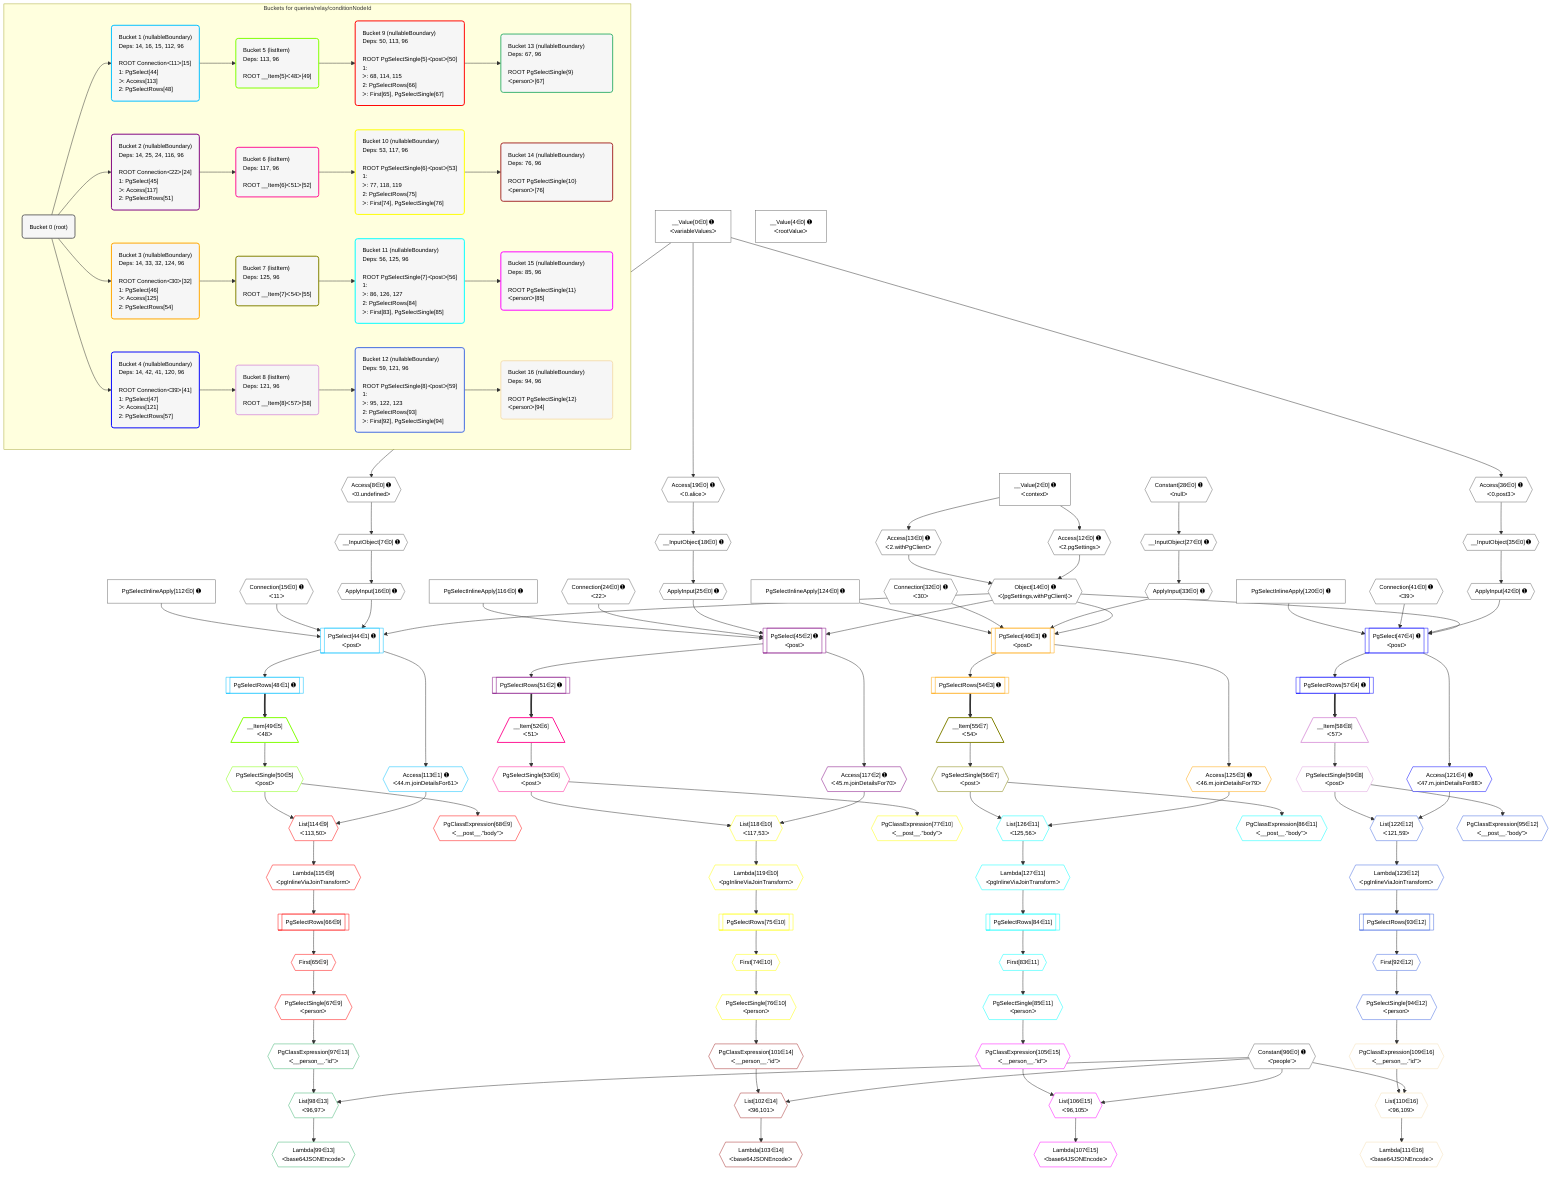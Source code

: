 %%{init: {'themeVariables': { 'fontSize': '12px'}}}%%
graph TD
    classDef path fill:#eee,stroke:#000,color:#000
    classDef plan fill:#fff,stroke-width:1px,color:#000
    classDef itemplan fill:#fff,stroke-width:2px,color:#000
    classDef unbatchedplan fill:#dff,stroke-width:1px,color:#000
    classDef sideeffectplan fill:#fcc,stroke-width:2px,color:#000
    classDef bucket fill:#f6f6f6,color:#000,stroke-width:2px,text-align:left

    subgraph "Buckets for queries/relay/conditionNodeId"
    Bucket0("Bucket 0 (root)"):::bucket
    Bucket1("Bucket 1 (nullableBoundary)<br />Deps: 14, 16, 15, 112, 96<br /><br />ROOT Connectionᐸ11ᐳ[15]<br />1: PgSelect[44]<br />ᐳ: Access[113]<br />2: PgSelectRows[48]"):::bucket
    Bucket2("Bucket 2 (nullableBoundary)<br />Deps: 14, 25, 24, 116, 96<br /><br />ROOT Connectionᐸ22ᐳ[24]<br />1: PgSelect[45]<br />ᐳ: Access[117]<br />2: PgSelectRows[51]"):::bucket
    Bucket3("Bucket 3 (nullableBoundary)<br />Deps: 14, 33, 32, 124, 96<br /><br />ROOT Connectionᐸ30ᐳ[32]<br />1: PgSelect[46]<br />ᐳ: Access[125]<br />2: PgSelectRows[54]"):::bucket
    Bucket4("Bucket 4 (nullableBoundary)<br />Deps: 14, 42, 41, 120, 96<br /><br />ROOT Connectionᐸ39ᐳ[41]<br />1: PgSelect[47]<br />ᐳ: Access[121]<br />2: PgSelectRows[57]"):::bucket
    Bucket5("Bucket 5 (listItem)<br />Deps: 113, 96<br /><br />ROOT __Item{5}ᐸ48ᐳ[49]"):::bucket
    Bucket6("Bucket 6 (listItem)<br />Deps: 117, 96<br /><br />ROOT __Item{6}ᐸ51ᐳ[52]"):::bucket
    Bucket7("Bucket 7 (listItem)<br />Deps: 125, 96<br /><br />ROOT __Item{7}ᐸ54ᐳ[55]"):::bucket
    Bucket8("Bucket 8 (listItem)<br />Deps: 121, 96<br /><br />ROOT __Item{8}ᐸ57ᐳ[58]"):::bucket
    Bucket9("Bucket 9 (nullableBoundary)<br />Deps: 50, 113, 96<br /><br />ROOT PgSelectSingle{5}ᐸpostᐳ[50]<br />1: <br />ᐳ: 68, 114, 115<br />2: PgSelectRows[66]<br />ᐳ: First[65], PgSelectSingle[67]"):::bucket
    Bucket10("Bucket 10 (nullableBoundary)<br />Deps: 53, 117, 96<br /><br />ROOT PgSelectSingle{6}ᐸpostᐳ[53]<br />1: <br />ᐳ: 77, 118, 119<br />2: PgSelectRows[75]<br />ᐳ: First[74], PgSelectSingle[76]"):::bucket
    Bucket11("Bucket 11 (nullableBoundary)<br />Deps: 56, 125, 96<br /><br />ROOT PgSelectSingle{7}ᐸpostᐳ[56]<br />1: <br />ᐳ: 86, 126, 127<br />2: PgSelectRows[84]<br />ᐳ: First[83], PgSelectSingle[85]"):::bucket
    Bucket12("Bucket 12 (nullableBoundary)<br />Deps: 59, 121, 96<br /><br />ROOT PgSelectSingle{8}ᐸpostᐳ[59]<br />1: <br />ᐳ: 95, 122, 123<br />2: PgSelectRows[93]<br />ᐳ: First[92], PgSelectSingle[94]"):::bucket
    Bucket13("Bucket 13 (nullableBoundary)<br />Deps: 67, 96<br /><br />ROOT PgSelectSingle{9}ᐸpersonᐳ[67]"):::bucket
    Bucket14("Bucket 14 (nullableBoundary)<br />Deps: 76, 96<br /><br />ROOT PgSelectSingle{10}ᐸpersonᐳ[76]"):::bucket
    Bucket15("Bucket 15 (nullableBoundary)<br />Deps: 85, 96<br /><br />ROOT PgSelectSingle{11}ᐸpersonᐳ[85]"):::bucket
    Bucket16("Bucket 16 (nullableBoundary)<br />Deps: 94, 96<br /><br />ROOT PgSelectSingle{12}ᐸpersonᐳ[94]"):::bucket
    end
    Bucket0 --> Bucket1 & Bucket2 & Bucket3 & Bucket4
    Bucket1 --> Bucket5
    Bucket2 --> Bucket6
    Bucket3 --> Bucket7
    Bucket4 --> Bucket8
    Bucket5 --> Bucket9
    Bucket6 --> Bucket10
    Bucket7 --> Bucket11
    Bucket8 --> Bucket12
    Bucket9 --> Bucket13
    Bucket10 --> Bucket14
    Bucket11 --> Bucket15
    Bucket12 --> Bucket16

    %% plan dependencies
    __InputObject7{{"__InputObject[7∈0] ➊"}}:::plan
    Access8{{"Access[8∈0] ➊<br />ᐸ0.undefinedᐳ"}}:::plan
    Access8 --> __InputObject7
    Object14{{"Object[14∈0] ➊<br />ᐸ{pgSettings,withPgClient}ᐳ"}}:::plan
    Access12{{"Access[12∈0] ➊<br />ᐸ2.pgSettingsᐳ"}}:::plan
    Access13{{"Access[13∈0] ➊<br />ᐸ2.withPgClientᐳ"}}:::plan
    Access12 & Access13 --> Object14
    __InputObject18{{"__InputObject[18∈0] ➊"}}:::plan
    Access19{{"Access[19∈0] ➊<br />ᐸ0.aliceᐳ"}}:::plan
    Access19 --> __InputObject18
    __InputObject27{{"__InputObject[27∈0] ➊"}}:::plan
    Constant28{{"Constant[28∈0] ➊<br />ᐸnullᐳ"}}:::plan
    Constant28 --> __InputObject27
    __InputObject35{{"__InputObject[35∈0] ➊"}}:::plan
    Access36{{"Access[36∈0] ➊<br />ᐸ0.post3ᐳ"}}:::plan
    Access36 --> __InputObject35
    __Value0["__Value[0∈0] ➊<br />ᐸvariableValuesᐳ"]:::plan
    __Value0 --> Access8
    __Value2["__Value[2∈0] ➊<br />ᐸcontextᐳ"]:::plan
    __Value2 --> Access12
    __Value2 --> Access13
    ApplyInput16{{"ApplyInput[16∈0] ➊"}}:::plan
    __InputObject7 --> ApplyInput16
    __Value0 --> Access19
    ApplyInput25{{"ApplyInput[25∈0] ➊"}}:::plan
    __InputObject18 --> ApplyInput25
    ApplyInput33{{"ApplyInput[33∈0] ➊"}}:::plan
    __InputObject27 --> ApplyInput33
    __Value0 --> Access36
    ApplyInput42{{"ApplyInput[42∈0] ➊"}}:::plan
    __InputObject35 --> ApplyInput42
    __Value4["__Value[4∈0] ➊<br />ᐸrootValueᐳ"]:::plan
    Connection15{{"Connection[15∈0] ➊<br />ᐸ11ᐳ"}}:::plan
    Connection24{{"Connection[24∈0] ➊<br />ᐸ22ᐳ"}}:::plan
    Connection32{{"Connection[32∈0] ➊<br />ᐸ30ᐳ"}}:::plan
    Connection41{{"Connection[41∈0] ➊<br />ᐸ39ᐳ"}}:::plan
    Constant96{{"Constant[96∈0] ➊<br />ᐸ'people'ᐳ"}}:::plan
    PgSelectInlineApply112["PgSelectInlineApply[112∈0] ➊"]:::plan
    PgSelectInlineApply116["PgSelectInlineApply[116∈0] ➊"]:::plan
    PgSelectInlineApply120["PgSelectInlineApply[120∈0] ➊"]:::plan
    PgSelectInlineApply124["PgSelectInlineApply[124∈0] ➊"]:::plan
    PgSelect44[["PgSelect[44∈1] ➊<br />ᐸpostᐳ"]]:::plan
    Object14 & ApplyInput16 & Connection15 & PgSelectInlineApply112 --> PgSelect44
    PgSelectRows48[["PgSelectRows[48∈1] ➊"]]:::plan
    PgSelect44 --> PgSelectRows48
    Access113{{"Access[113∈1] ➊<br />ᐸ44.m.joinDetailsFor61ᐳ"}}:::plan
    PgSelect44 --> Access113
    __Item49[/"__Item[49∈5]<br />ᐸ48ᐳ"\]:::itemplan
    PgSelectRows48 ==> __Item49
    PgSelectSingle50{{"PgSelectSingle[50∈5]<br />ᐸpostᐳ"}}:::plan
    __Item49 --> PgSelectSingle50
    List114{{"List[114∈9]<br />ᐸ113,50ᐳ"}}:::plan
    Access113 & PgSelectSingle50 --> List114
    First65{{"First[65∈9]"}}:::plan
    PgSelectRows66[["PgSelectRows[66∈9]"]]:::plan
    PgSelectRows66 --> First65
    Lambda115{{"Lambda[115∈9]<br />ᐸpgInlineViaJoinTransformᐳ"}}:::plan
    Lambda115 --> PgSelectRows66
    PgSelectSingle67{{"PgSelectSingle[67∈9]<br />ᐸpersonᐳ"}}:::plan
    First65 --> PgSelectSingle67
    PgClassExpression68{{"PgClassExpression[68∈9]<br />ᐸ__post__.”body”ᐳ"}}:::plan
    PgSelectSingle50 --> PgClassExpression68
    List114 --> Lambda115
    List98{{"List[98∈13]<br />ᐸ96,97ᐳ"}}:::plan
    PgClassExpression97{{"PgClassExpression[97∈13]<br />ᐸ__person__.”id”ᐳ"}}:::plan
    Constant96 & PgClassExpression97 --> List98
    PgSelectSingle67 --> PgClassExpression97
    Lambda99{{"Lambda[99∈13]<br />ᐸbase64JSONEncodeᐳ"}}:::plan
    List98 --> Lambda99
    PgSelect45[["PgSelect[45∈2] ➊<br />ᐸpostᐳ"]]:::plan
    Object14 & ApplyInput25 & Connection24 & PgSelectInlineApply116 --> PgSelect45
    PgSelectRows51[["PgSelectRows[51∈2] ➊"]]:::plan
    PgSelect45 --> PgSelectRows51
    Access117{{"Access[117∈2] ➊<br />ᐸ45.m.joinDetailsFor70ᐳ"}}:::plan
    PgSelect45 --> Access117
    __Item52[/"__Item[52∈6]<br />ᐸ51ᐳ"\]:::itemplan
    PgSelectRows51 ==> __Item52
    PgSelectSingle53{{"PgSelectSingle[53∈6]<br />ᐸpostᐳ"}}:::plan
    __Item52 --> PgSelectSingle53
    List118{{"List[118∈10]<br />ᐸ117,53ᐳ"}}:::plan
    Access117 & PgSelectSingle53 --> List118
    First74{{"First[74∈10]"}}:::plan
    PgSelectRows75[["PgSelectRows[75∈10]"]]:::plan
    PgSelectRows75 --> First74
    Lambda119{{"Lambda[119∈10]<br />ᐸpgInlineViaJoinTransformᐳ"}}:::plan
    Lambda119 --> PgSelectRows75
    PgSelectSingle76{{"PgSelectSingle[76∈10]<br />ᐸpersonᐳ"}}:::plan
    First74 --> PgSelectSingle76
    PgClassExpression77{{"PgClassExpression[77∈10]<br />ᐸ__post__.”body”ᐳ"}}:::plan
    PgSelectSingle53 --> PgClassExpression77
    List118 --> Lambda119
    List102{{"List[102∈14]<br />ᐸ96,101ᐳ"}}:::plan
    PgClassExpression101{{"PgClassExpression[101∈14]<br />ᐸ__person__.”id”ᐳ"}}:::plan
    Constant96 & PgClassExpression101 --> List102
    PgSelectSingle76 --> PgClassExpression101
    Lambda103{{"Lambda[103∈14]<br />ᐸbase64JSONEncodeᐳ"}}:::plan
    List102 --> Lambda103
    PgSelect46[["PgSelect[46∈3] ➊<br />ᐸpostᐳ"]]:::plan
    Object14 & ApplyInput33 & Connection32 & PgSelectInlineApply124 --> PgSelect46
    PgSelectRows54[["PgSelectRows[54∈3] ➊"]]:::plan
    PgSelect46 --> PgSelectRows54
    Access125{{"Access[125∈3] ➊<br />ᐸ46.m.joinDetailsFor79ᐳ"}}:::plan
    PgSelect46 --> Access125
    __Item55[/"__Item[55∈7]<br />ᐸ54ᐳ"\]:::itemplan
    PgSelectRows54 ==> __Item55
    PgSelectSingle56{{"PgSelectSingle[56∈7]<br />ᐸpostᐳ"}}:::plan
    __Item55 --> PgSelectSingle56
    List126{{"List[126∈11]<br />ᐸ125,56ᐳ"}}:::plan
    Access125 & PgSelectSingle56 --> List126
    First83{{"First[83∈11]"}}:::plan
    PgSelectRows84[["PgSelectRows[84∈11]"]]:::plan
    PgSelectRows84 --> First83
    Lambda127{{"Lambda[127∈11]<br />ᐸpgInlineViaJoinTransformᐳ"}}:::plan
    Lambda127 --> PgSelectRows84
    PgSelectSingle85{{"PgSelectSingle[85∈11]<br />ᐸpersonᐳ"}}:::plan
    First83 --> PgSelectSingle85
    PgClassExpression86{{"PgClassExpression[86∈11]<br />ᐸ__post__.”body”ᐳ"}}:::plan
    PgSelectSingle56 --> PgClassExpression86
    List126 --> Lambda127
    List106{{"List[106∈15]<br />ᐸ96,105ᐳ"}}:::plan
    PgClassExpression105{{"PgClassExpression[105∈15]<br />ᐸ__person__.”id”ᐳ"}}:::plan
    Constant96 & PgClassExpression105 --> List106
    PgSelectSingle85 --> PgClassExpression105
    Lambda107{{"Lambda[107∈15]<br />ᐸbase64JSONEncodeᐳ"}}:::plan
    List106 --> Lambda107
    PgSelect47[["PgSelect[47∈4] ➊<br />ᐸpostᐳ"]]:::plan
    Object14 & ApplyInput42 & Connection41 & PgSelectInlineApply120 --> PgSelect47
    PgSelectRows57[["PgSelectRows[57∈4] ➊"]]:::plan
    PgSelect47 --> PgSelectRows57
    Access121{{"Access[121∈4] ➊<br />ᐸ47.m.joinDetailsFor88ᐳ"}}:::plan
    PgSelect47 --> Access121
    __Item58[/"__Item[58∈8]<br />ᐸ57ᐳ"\]:::itemplan
    PgSelectRows57 ==> __Item58
    PgSelectSingle59{{"PgSelectSingle[59∈8]<br />ᐸpostᐳ"}}:::plan
    __Item58 --> PgSelectSingle59
    List122{{"List[122∈12]<br />ᐸ121,59ᐳ"}}:::plan
    Access121 & PgSelectSingle59 --> List122
    First92{{"First[92∈12]"}}:::plan
    PgSelectRows93[["PgSelectRows[93∈12]"]]:::plan
    PgSelectRows93 --> First92
    Lambda123{{"Lambda[123∈12]<br />ᐸpgInlineViaJoinTransformᐳ"}}:::plan
    Lambda123 --> PgSelectRows93
    PgSelectSingle94{{"PgSelectSingle[94∈12]<br />ᐸpersonᐳ"}}:::plan
    First92 --> PgSelectSingle94
    PgClassExpression95{{"PgClassExpression[95∈12]<br />ᐸ__post__.”body”ᐳ"}}:::plan
    PgSelectSingle59 --> PgClassExpression95
    List122 --> Lambda123
    List110{{"List[110∈16]<br />ᐸ96,109ᐳ"}}:::plan
    PgClassExpression109{{"PgClassExpression[109∈16]<br />ᐸ__person__.”id”ᐳ"}}:::plan
    Constant96 & PgClassExpression109 --> List110
    PgSelectSingle94 --> PgClassExpression109
    Lambda111{{"Lambda[111∈16]<br />ᐸbase64JSONEncodeᐳ"}}:::plan
    List110 --> Lambda111

    %% define steps
    classDef bucket0 stroke:#696969
    class Bucket0,__Value0,__Value2,__Value4,__InputObject7,Access8,Access12,Access13,Object14,Connection15,ApplyInput16,__InputObject18,Access19,Connection24,ApplyInput25,__InputObject27,Constant28,Connection32,ApplyInput33,__InputObject35,Access36,Connection41,ApplyInput42,Constant96,PgSelectInlineApply112,PgSelectInlineApply116,PgSelectInlineApply120,PgSelectInlineApply124 bucket0
    classDef bucket1 stroke:#00bfff
    class Bucket1,PgSelect44,PgSelectRows48,Access113 bucket1
    classDef bucket2 stroke:#7f007f
    class Bucket2,PgSelect45,PgSelectRows51,Access117 bucket2
    classDef bucket3 stroke:#ffa500
    class Bucket3,PgSelect46,PgSelectRows54,Access125 bucket3
    classDef bucket4 stroke:#0000ff
    class Bucket4,PgSelect47,PgSelectRows57,Access121 bucket4
    classDef bucket5 stroke:#7fff00
    class Bucket5,__Item49,PgSelectSingle50 bucket5
    classDef bucket6 stroke:#ff1493
    class Bucket6,__Item52,PgSelectSingle53 bucket6
    classDef bucket7 stroke:#808000
    class Bucket7,__Item55,PgSelectSingle56 bucket7
    classDef bucket8 stroke:#dda0dd
    class Bucket8,__Item58,PgSelectSingle59 bucket8
    classDef bucket9 stroke:#ff0000
    class Bucket9,First65,PgSelectRows66,PgSelectSingle67,PgClassExpression68,List114,Lambda115 bucket9
    classDef bucket10 stroke:#ffff00
    class Bucket10,First74,PgSelectRows75,PgSelectSingle76,PgClassExpression77,List118,Lambda119 bucket10
    classDef bucket11 stroke:#00ffff
    class Bucket11,First83,PgSelectRows84,PgSelectSingle85,PgClassExpression86,List126,Lambda127 bucket11
    classDef bucket12 stroke:#4169e1
    class Bucket12,First92,PgSelectRows93,PgSelectSingle94,PgClassExpression95,List122,Lambda123 bucket12
    classDef bucket13 stroke:#3cb371
    class Bucket13,PgClassExpression97,List98,Lambda99 bucket13
    classDef bucket14 stroke:#a52a2a
    class Bucket14,PgClassExpression101,List102,Lambda103 bucket14
    classDef bucket15 stroke:#ff00ff
    class Bucket15,PgClassExpression105,List106,Lambda107 bucket15
    classDef bucket16 stroke:#f5deb3
    class Bucket16,PgClassExpression109,List110,Lambda111 bucket16